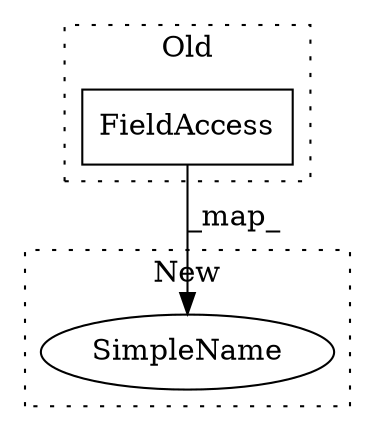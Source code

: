 digraph G {
subgraph cluster0 {
1 [label="FieldAccess" a="22" s="4129" l="6" shape="box"];
label = "Old";
style="dotted";
}
subgraph cluster1 {
2 [label="SimpleName" a="42" s="4312" l="13" shape="ellipse"];
label = "New";
style="dotted";
}
1 -> 2 [label="_map_"];
}